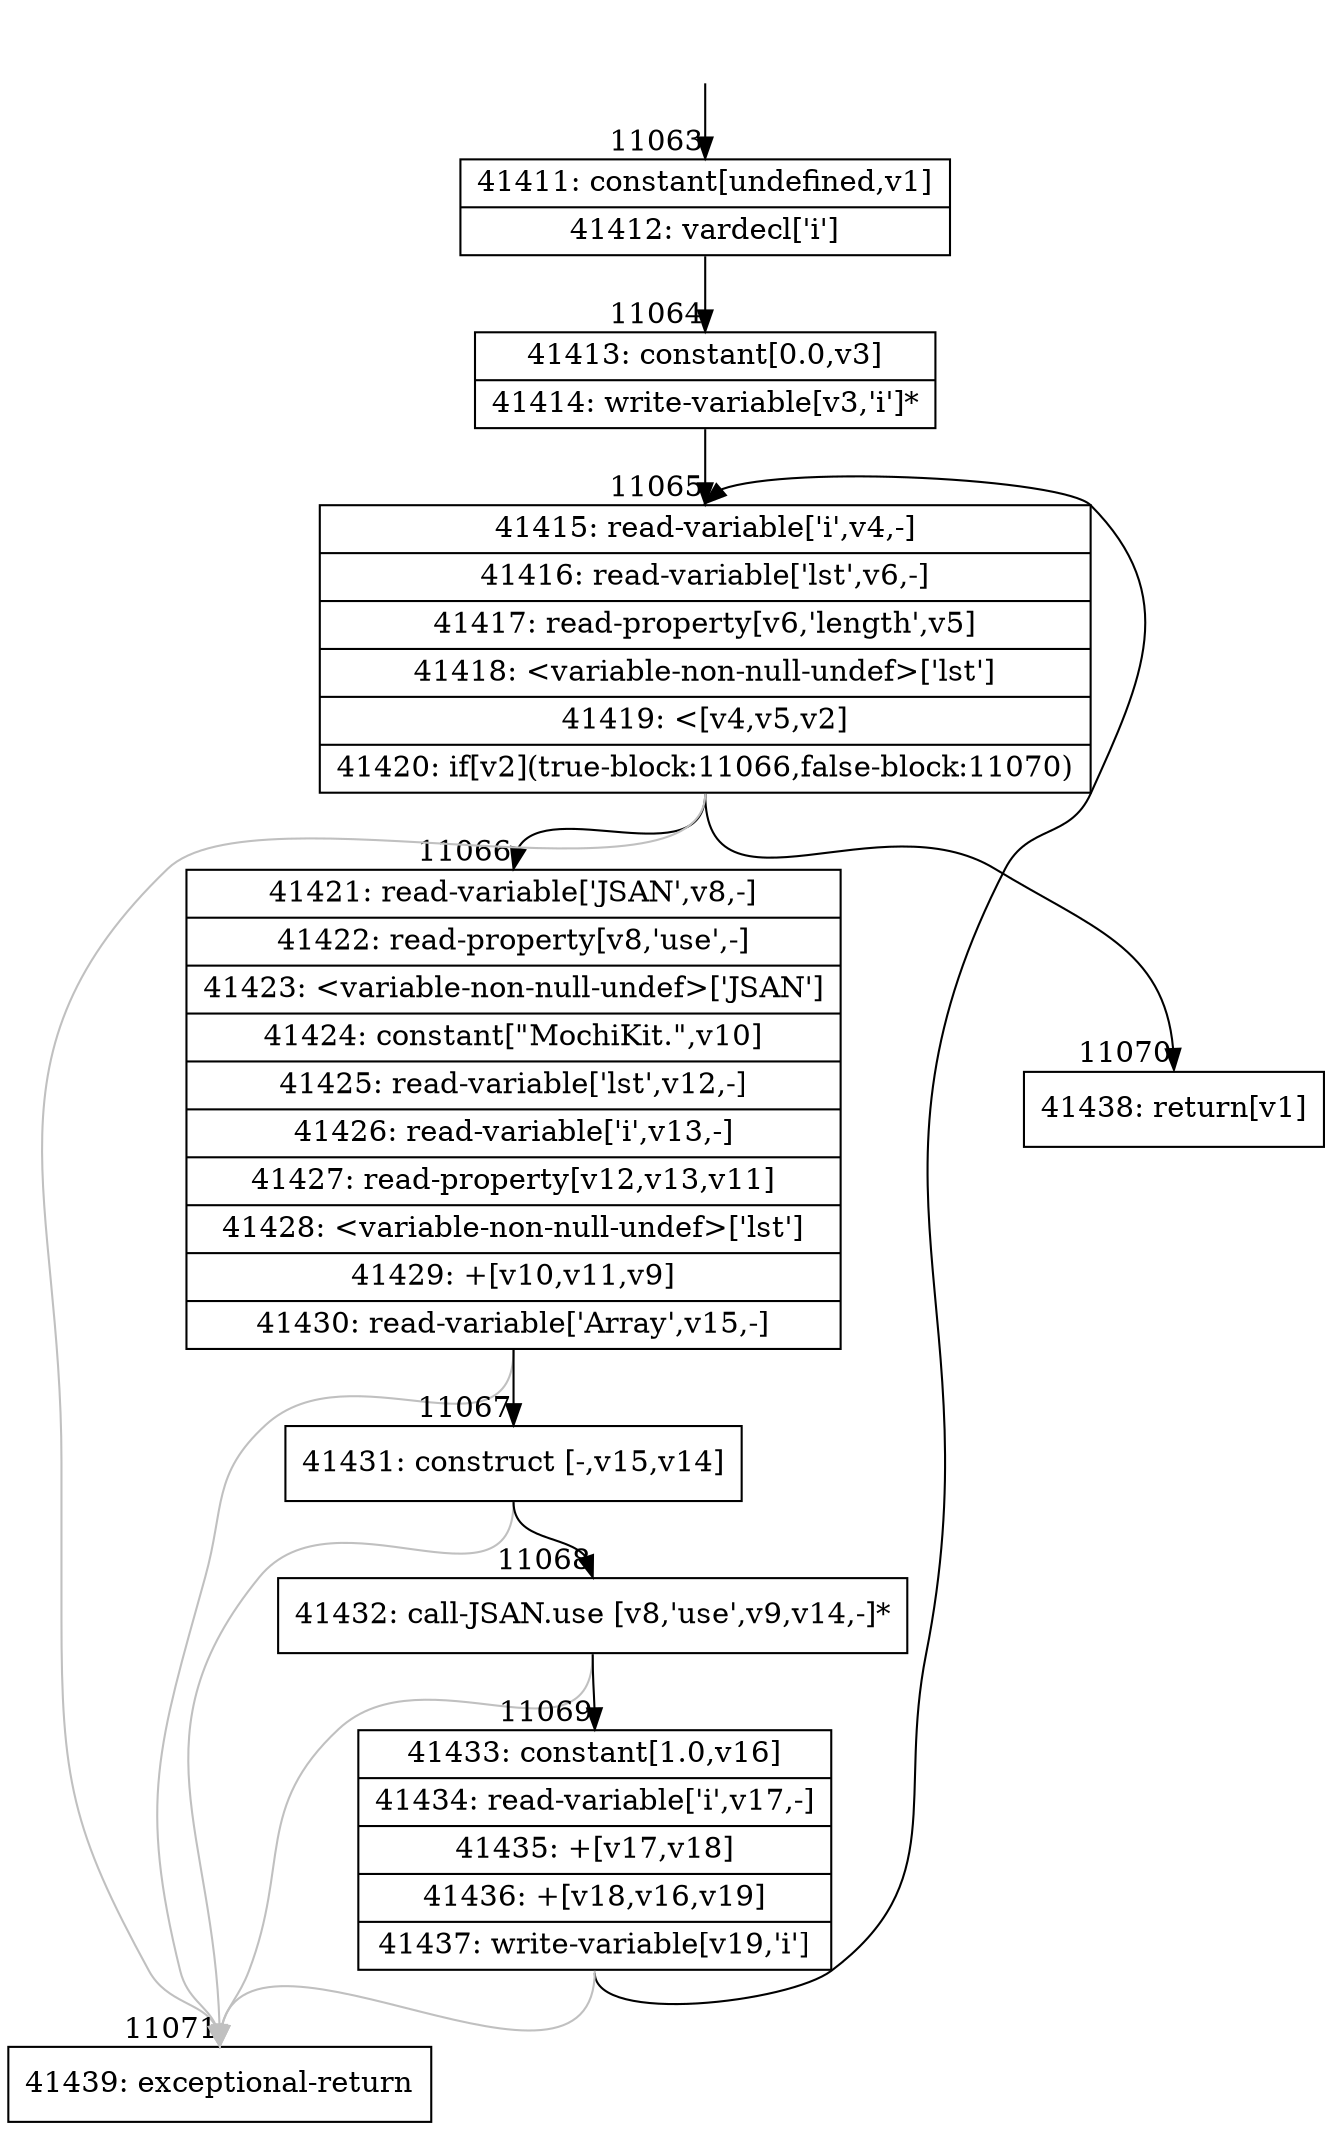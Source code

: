 digraph {
rankdir="TD"
BB_entry784[shape=none,label=""];
BB_entry784 -> BB11063 [tailport=s, headport=n, headlabel="    11063"]
BB11063 [shape=record label="{41411: constant[undefined,v1]|41412: vardecl['i']}" ] 
BB11063 -> BB11064 [tailport=s, headport=n, headlabel="      11064"]
BB11064 [shape=record label="{41413: constant[0.0,v3]|41414: write-variable[v3,'i']*}" ] 
BB11064 -> BB11065 [tailport=s, headport=n, headlabel="      11065"]
BB11065 [shape=record label="{41415: read-variable['i',v4,-]|41416: read-variable['lst',v6,-]|41417: read-property[v6,'length',v5]|41418: \<variable-non-null-undef\>['lst']|41419: \<[v4,v5,v2]|41420: if[v2](true-block:11066,false-block:11070)}" ] 
BB11065 -> BB11066 [tailport=s, headport=n, headlabel="      11066"]
BB11065 -> BB11070 [tailport=s, headport=n, headlabel="      11070"]
BB11065 -> BB11071 [tailport=s, headport=n, color=gray, headlabel="      11071"]
BB11066 [shape=record label="{41421: read-variable['JSAN',v8,-]|41422: read-property[v8,'use',-]|41423: \<variable-non-null-undef\>['JSAN']|41424: constant[\"MochiKit.\",v10]|41425: read-variable['lst',v12,-]|41426: read-variable['i',v13,-]|41427: read-property[v12,v13,v11]|41428: \<variable-non-null-undef\>['lst']|41429: +[v10,v11,v9]|41430: read-variable['Array',v15,-]}" ] 
BB11066 -> BB11067 [tailport=s, headport=n, headlabel="      11067"]
BB11066 -> BB11071 [tailport=s, headport=n, color=gray]
BB11067 [shape=record label="{41431: construct [-,v15,v14]}" ] 
BB11067 -> BB11068 [tailport=s, headport=n, headlabel="      11068"]
BB11067 -> BB11071 [tailport=s, headport=n, color=gray]
BB11068 [shape=record label="{41432: call-JSAN.use [v8,'use',v9,v14,-]*}" ] 
BB11068 -> BB11069 [tailport=s, headport=n, headlabel="      11069"]
BB11068 -> BB11071 [tailport=s, headport=n, color=gray]
BB11069 [shape=record label="{41433: constant[1.0,v16]|41434: read-variable['i',v17,-]|41435: +[v17,v18]|41436: +[v18,v16,v19]|41437: write-variable[v19,'i']}" ] 
BB11069 -> BB11065 [tailport=s, headport=n]
BB11069 -> BB11071 [tailport=s, headport=n, color=gray]
BB11070 [shape=record label="{41438: return[v1]}" ] 
BB11071 [shape=record label="{41439: exceptional-return}" ] 
//#$~ 7729
}
